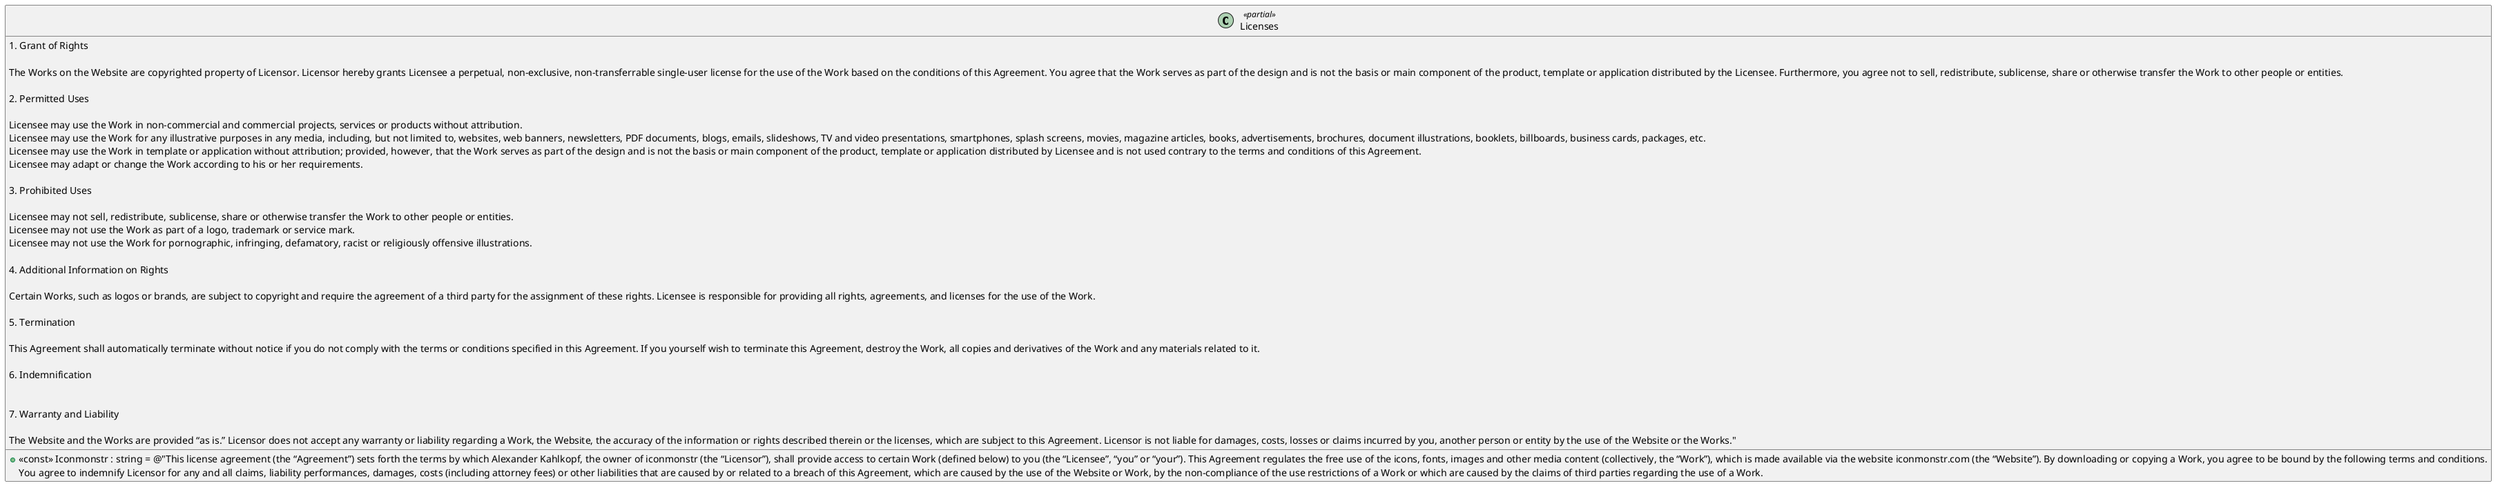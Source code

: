 @startuml
class Licenses <<partial>> {
    + <<const>> Iconmonstr : string = @"This license agreement (the “Agreement”) sets forth the terms by which Alexander Kahlkopf, the owner of iconmonstr (the “Licensor”), shall provide access to certain Work (defined below) to you (the “Licensee”, “you” or “your”). This Agreement regulates the free use of the icons, fonts, images and other media content (collectively, the “Work”), which is made available via the website iconmonstr.com (the “Website”). By downloading or copying a Work, you agree to be bound by the following terms and conditions.

1. Grant of Rights

The Works on the Website are copyrighted property of Licensor. Licensor hereby grants Licensee a perpetual, non-exclusive, non-transferrable single-user license for the use of the Work based on the conditions of this Agreement. You agree that the Work serves as part of the design and is not the basis or main component of the product, template or application distributed by the Licensee. Furthermore, you agree not to sell, redistribute, sublicense, share or otherwise transfer the Work to other people or entities.

2. Permitted Uses

Licensee may use the Work in non-commercial and commercial projects, services or products without attribution.
Licensee may use the Work for any illustrative purposes in any media, including, but not limited to, websites, web banners, newsletters, PDF documents, blogs, emails, slideshows, TV and video presentations, smartphones, splash screens, movies, magazine articles, books, advertisements, brochures, document illustrations, booklets, billboards, business cards, packages, etc.
Licensee may use the Work in template or application without attribution; provided, however, that the Work serves as part of the design and is not the basis or main component of the product, template or application distributed by Licensee and is not used contrary to the terms and conditions of this Agreement.
Licensee may adapt or change the Work according to his or her requirements.

3. Prohibited Uses

Licensee may not sell, redistribute, sublicense, share or otherwise transfer the Work to other people or entities.
Licensee may not use the Work as part of a logo, trademark or service mark.
Licensee may not use the Work for pornographic, infringing, defamatory, racist or religiously offensive illustrations.

4. Additional Information on Rights

Certain Works, such as logos or brands, are subject to copyright and require the agreement of a third party for the assignment of these rights. Licensee is responsible for providing all rights, agreements, and licenses for the use of the Work.

5. Termination

This Agreement shall automatically terminate without notice if you do not comply with the terms or conditions specified in this Agreement. If you yourself wish to terminate this Agreement, destroy the Work, all copies and derivatives of the Work and any materials related to it.

6. Indemnification

You agree to indemnify Licensor for any and all claims, liability performances, damages, costs (including attorney fees) or other liabilities that are caused by or related to a breach of this Agreement, which are caused by the use of the Website or Work, by the non-compliance of the use restrictions of a Work or which are caused by the claims of third parties regarding the use of a Work.

7. Warranty and Liability

The Website and the Works are provided “as is.” Licensor does not accept any warranty or liability regarding a Work, the Website, the accuracy of the information or rights described therein or the licenses, which are subject to this Agreement. Licensor is not liable for damages, costs, losses or claims incurred by you, another person or entity by the use of the Website or the Works."
}
@enduml
